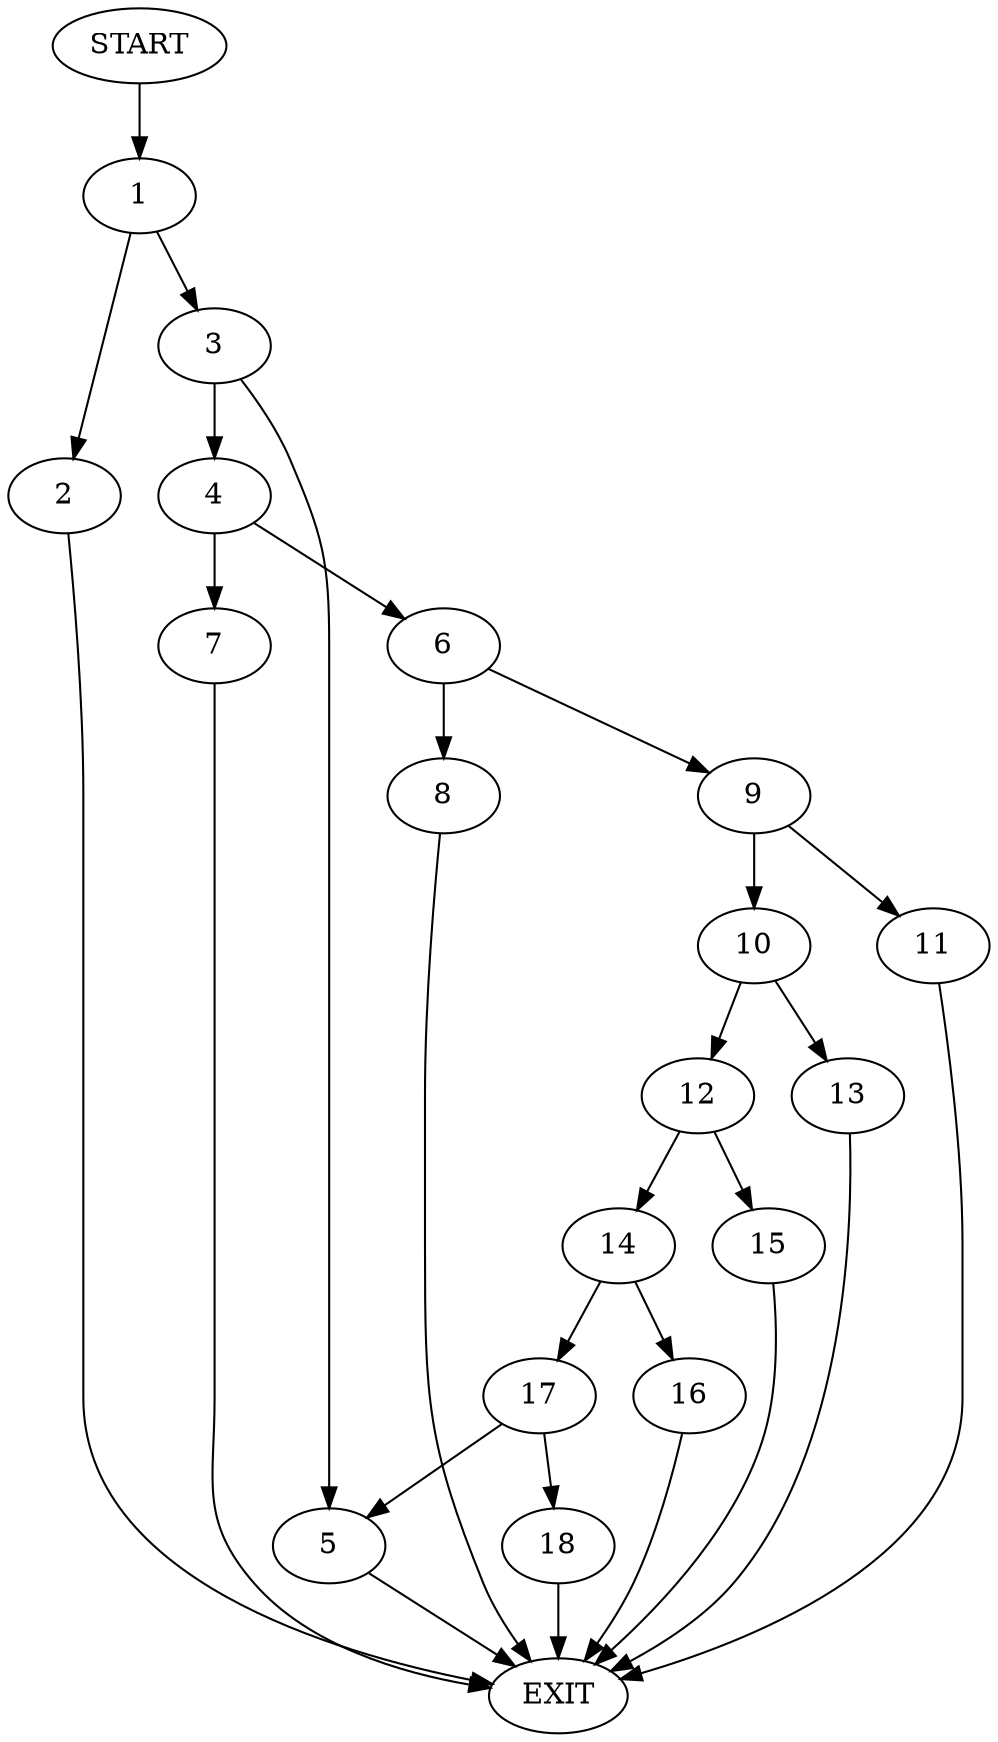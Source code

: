 digraph {
0 [label="START"]
19 [label="EXIT"]
0 -> 1
1 -> 2
1 -> 3
3 -> 4
3 -> 5
2 -> 19
4 -> 6
4 -> 7
5 -> 19
6 -> 8
6 -> 9
7 -> 19
8 -> 19
9 -> 10
9 -> 11
10 -> 12
10 -> 13
11 -> 19
12 -> 14
12 -> 15
13 -> 19
14 -> 16
14 -> 17
15 -> 19
17 -> 18
17 -> 5
16 -> 19
18 -> 19
}
